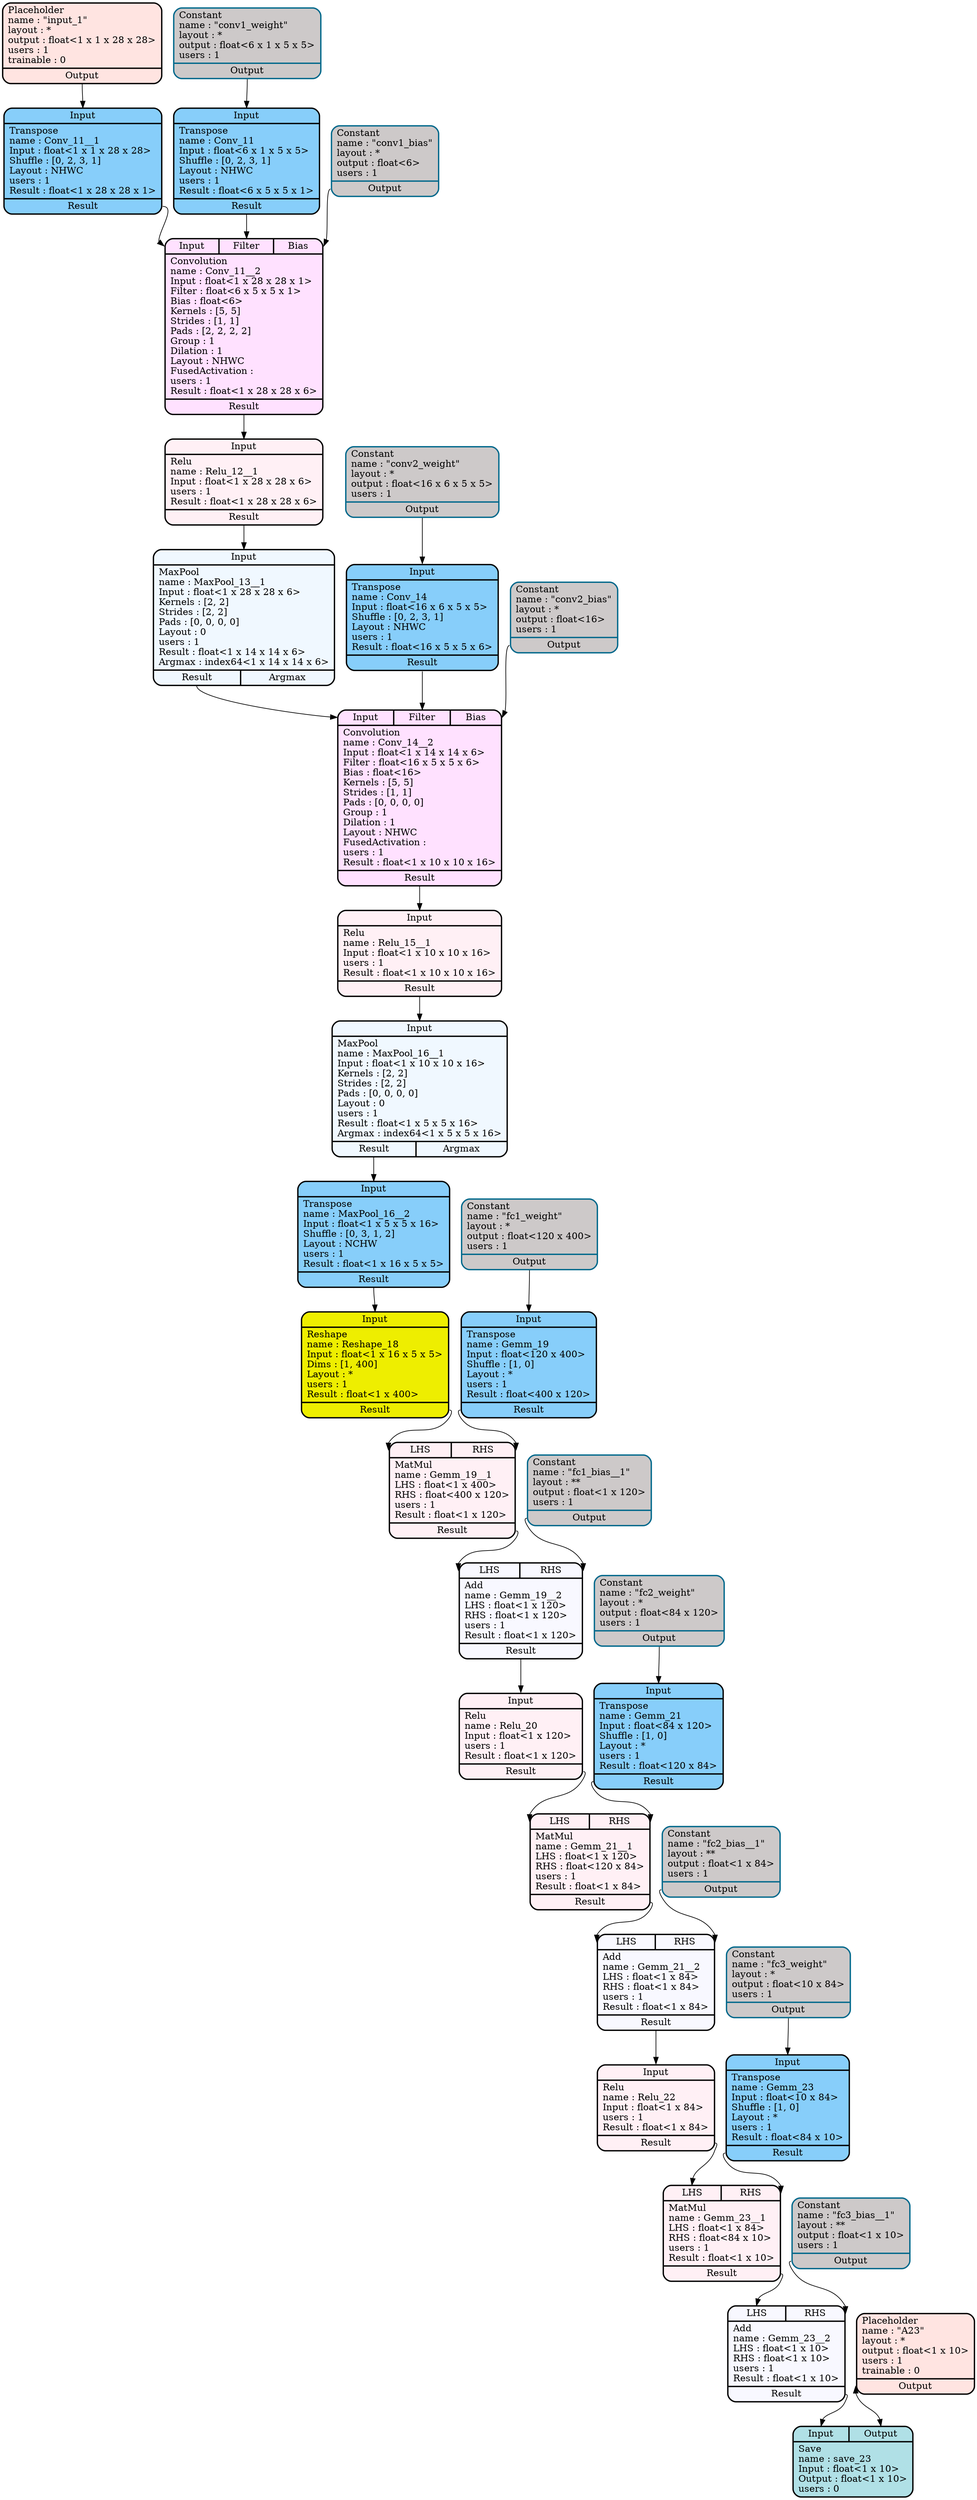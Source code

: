 digraph DAG {
	rankdir=TB;
Conv_11[
	label = "{{<Input>Input}|{Transpose\lname : Conv_11\lInput : float\<6 x 1 x 5 x 5\>\lShuffle : [0, 2, 3, 1]\lLayout : NHWC\lusers : 1\lResult : float\<6 x 5 x 5 x 1\>\l}|{<Result>Result}}"
	shape = "record"
	style="filled,rounded"
	fillcolor=LightSkyBlue
penwidth = 2];

conv1_weight[
	label = "{{Constant\lname : \"conv1_weight\"\llayout : *\loutput : float\<6 x 1 x 5 x 5\>\lusers : 1\l}|{<Output>Output}}"
	shape = "record"
	style="filled,rounded"
	fillcolor=Snow3 color=DeepSkyBlue4
penwidth = 2];

Conv_11__1[
	label = "{{<Input>Input}|{Transpose\lname : Conv_11__1\lInput : float\<1 x 1 x 28 x 28\>\lShuffle : [0, 2, 3, 1]\lLayout : NHWC\lusers : 1\lResult : float\<1 x 28 x 28 x 1\>\l}|{<Result>Result}}"
	shape = "record"
	style="filled,rounded"
	fillcolor=LightSkyBlue
penwidth = 2];

input_1[
	label = "{{Placeholder\lname : \"input_1\"\llayout : *\loutput : float\<1 x 1 x 28 x 28\>\lusers : 1\ltrainable : 0\l}|{<Output>Output}}"
	shape = "record"
	style="filled,rounded"
	fillcolor=MistyRose1
penwidth = 2];

Conv_11__2[
	label = "{{<Input>Input|<Filter>Filter|<Bias>Bias}|{Convolution\lname : Conv_11__2\lInput : float\<1 x 28 x 28 x 1\>\lFilter : float\<6 x 5 x 5 x 1\>\lBias : float\<6\>\lKernels : [5, 5]\lStrides : [1, 1]\lPads : [2, 2, 2, 2]\lGroup : 1\lDilation : 1\lLayout : NHWC\lFusedActivation : \lusers : 1\lResult : float\<1 x 28 x 28 x 6\>\l}|{<Result>Result}}"
	shape = "record"
	style="filled,rounded"
	fillcolor=Thistle1
penwidth = 2];

conv1_bias[
	label = "{{Constant\lname : \"conv1_bias\"\llayout : *\loutput : float\<6\>\lusers : 1\l}|{<Output>Output}}"
	shape = "record"
	style="filled,rounded"
	fillcolor=Snow3 color=DeepSkyBlue4
penwidth = 2];

MaxPool_13__1[
	label = "{{<Input>Input}|{MaxPool\lname : MaxPool_13__1\lInput : float\<1 x 28 x 28 x 6\>\lKernels : [2, 2]\lStrides : [2, 2]\lPads : [0, 0, 0, 0]\lLayout : 0\lusers : 1\lResult : float\<1 x 14 x 14 x 6\>\lArgmax : index64\<1 x 14 x 14 x 6\>\l}|{<Result>Result|<Argmax>Argmax}}"
	shape = "record"
	style="filled,rounded"
	fillcolor=AliceBlue
penwidth = 2];

Relu_12__1[
	label = "{{<Input>Input}|{Relu\lname : Relu_12__1\lInput : float\<1 x 28 x 28 x 6\>\lusers : 1\lResult : float\<1 x 28 x 28 x 6\>\l}|{<Result>Result}}"
	shape = "record"
	style="filled,rounded"
	fillcolor=LavenderBlush1
penwidth = 2];

Conv_14[
	label = "{{<Input>Input}|{Transpose\lname : Conv_14\lInput : float\<16 x 6 x 5 x 5\>\lShuffle : [0, 2, 3, 1]\lLayout : NHWC\lusers : 1\lResult : float\<16 x 5 x 5 x 6\>\l}|{<Result>Result}}"
	shape = "record"
	style="filled,rounded"
	fillcolor=LightSkyBlue
penwidth = 2];

conv2_weight[
	label = "{{Constant\lname : \"conv2_weight\"\llayout : *\loutput : float\<16 x 6 x 5 x 5\>\lusers : 1\l}|{<Output>Output}}"
	shape = "record"
	style="filled,rounded"
	fillcolor=Snow3 color=DeepSkyBlue4
penwidth = 2];

Conv_14__2[
	label = "{{<Input>Input|<Filter>Filter|<Bias>Bias}|{Convolution\lname : Conv_14__2\lInput : float\<1 x 14 x 14 x 6\>\lFilter : float\<16 x 5 x 5 x 6\>\lBias : float\<16\>\lKernels : [5, 5]\lStrides : [1, 1]\lPads : [0, 0, 0, 0]\lGroup : 1\lDilation : 1\lLayout : NHWC\lFusedActivation : \lusers : 1\lResult : float\<1 x 10 x 10 x 16\>\l}|{<Result>Result}}"
	shape = "record"
	style="filled,rounded"
	fillcolor=Thistle1
penwidth = 2];

conv2_bias[
	label = "{{Constant\lname : \"conv2_bias\"\llayout : *\loutput : float\<16\>\lusers : 1\l}|{<Output>Output}}"
	shape = "record"
	style="filled,rounded"
	fillcolor=Snow3 color=DeepSkyBlue4
penwidth = 2];

MaxPool_16__1[
	label = "{{<Input>Input}|{MaxPool\lname : MaxPool_16__1\lInput : float\<1 x 10 x 10 x 16\>\lKernels : [2, 2]\lStrides : [2, 2]\lPads : [0, 0, 0, 0]\lLayout : 0\lusers : 1\lResult : float\<1 x 5 x 5 x 16\>\lArgmax : index64\<1 x 5 x 5 x 16\>\l}|{<Result>Result|<Argmax>Argmax}}"
	shape = "record"
	style="filled,rounded"
	fillcolor=AliceBlue
penwidth = 2];

Relu_15__1[
	label = "{{<Input>Input}|{Relu\lname : Relu_15__1\lInput : float\<1 x 10 x 10 x 16\>\lusers : 1\lResult : float\<1 x 10 x 10 x 16\>\l}|{<Result>Result}}"
	shape = "record"
	style="filled,rounded"
	fillcolor=LavenderBlush1
penwidth = 2];

MaxPool_16__2[
	label = "{{<Input>Input}|{Transpose\lname : MaxPool_16__2\lInput : float\<1 x 5 x 5 x 16\>\lShuffle : [0, 3, 1, 2]\lLayout : NCHW\lusers : 1\lResult : float\<1 x 16 x 5 x 5\>\l}|{<Result>Result}}"
	shape = "record"
	style="filled,rounded"
	fillcolor=LightSkyBlue
penwidth = 2];

Reshape_18[
	label = "{{<Input>Input}|{Reshape\lname : Reshape_18\lInput : float\<1 x 16 x 5 x 5\>\lDims : [1, 400]\lLayout : *\lusers : 1\lResult : float\<1 x 400\>\l}|{<Result>Result}}"
	shape = "record"
	style="filled,rounded"
	fillcolor=Yellow2
penwidth = 2];

Gemm_19[
	label = "{{<Input>Input}|{Transpose\lname : Gemm_19\lInput : float\<120 x 400\>\lShuffle : [1, 0]\lLayout : *\lusers : 1\lResult : float\<400 x 120\>\l}|{<Result>Result}}"
	shape = "record"
	style="filled,rounded"
	fillcolor=LightSkyBlue
penwidth = 2];

fc1_weight[
	label = "{{Constant\lname : \"fc1_weight\"\llayout : *\loutput : float\<120 x 400\>\lusers : 1\l}|{<Output>Output}}"
	shape = "record"
	style="filled,rounded"
	fillcolor=Snow3 color=DeepSkyBlue4
penwidth = 2];

Gemm_19__1[
	label = "{{<LHS>LHS|<RHS>RHS}|{MatMul\lname : Gemm_19__1\lLHS : float\<1 x 400\>\lRHS : float\<400 x 120\>\lusers : 1\lResult : float\<1 x 120\>\l}|{<Result>Result}}"
	shape = "record"
	style="filled,rounded"
	fillcolor=LavenderBlush1
penwidth = 2];

Gemm_19__2[
	label = "{{<LHS>LHS|<RHS>RHS}|{Add\lname : Gemm_19__2\lLHS : float\<1 x 120\>\lRHS : float\<1 x 120\>\lusers : 1\lResult : float\<1 x 120\>\l}|{<Result>Result}}"
	shape = "record"
	style="filled,rounded"
	fillcolor=GhostWhite
penwidth = 2];

fc1_bias__1[
	label = "{{Constant\lname : \"fc1_bias__1\"\llayout : **\loutput : float\<1 x 120\>\lusers : 1\l}|{<Output>Output}}"
	shape = "record"
	style="filled,rounded"
	fillcolor=Snow3 color=DeepSkyBlue4
penwidth = 2];

Relu_20[
	label = "{{<Input>Input}|{Relu\lname : Relu_20\lInput : float\<1 x 120\>\lusers : 1\lResult : float\<1 x 120\>\l}|{<Result>Result}}"
	shape = "record"
	style="filled,rounded"
	fillcolor=LavenderBlush1
penwidth = 2];

Gemm_21[
	label = "{{<Input>Input}|{Transpose\lname : Gemm_21\lInput : float\<84 x 120\>\lShuffle : [1, 0]\lLayout : *\lusers : 1\lResult : float\<120 x 84\>\l}|{<Result>Result}}"
	shape = "record"
	style="filled,rounded"
	fillcolor=LightSkyBlue
penwidth = 2];

fc2_weight[
	label = "{{Constant\lname : \"fc2_weight\"\llayout : *\loutput : float\<84 x 120\>\lusers : 1\l}|{<Output>Output}}"
	shape = "record"
	style="filled,rounded"
	fillcolor=Snow3 color=DeepSkyBlue4
penwidth = 2];

Gemm_21__1[
	label = "{{<LHS>LHS|<RHS>RHS}|{MatMul\lname : Gemm_21__1\lLHS : float\<1 x 120\>\lRHS : float\<120 x 84\>\lusers : 1\lResult : float\<1 x 84\>\l}|{<Result>Result}}"
	shape = "record"
	style="filled,rounded"
	fillcolor=LavenderBlush1
penwidth = 2];

Gemm_21__2[
	label = "{{<LHS>LHS|<RHS>RHS}|{Add\lname : Gemm_21__2\lLHS : float\<1 x 84\>\lRHS : float\<1 x 84\>\lusers : 1\lResult : float\<1 x 84\>\l}|{<Result>Result}}"
	shape = "record"
	style="filled,rounded"
	fillcolor=GhostWhite
penwidth = 2];

fc2_bias__1[
	label = "{{Constant\lname : \"fc2_bias__1\"\llayout : **\loutput : float\<1 x 84\>\lusers : 1\l}|{<Output>Output}}"
	shape = "record"
	style="filled,rounded"
	fillcolor=Snow3 color=DeepSkyBlue4
penwidth = 2];

Relu_22[
	label = "{{<Input>Input}|{Relu\lname : Relu_22\lInput : float\<1 x 84\>\lusers : 1\lResult : float\<1 x 84\>\l}|{<Result>Result}}"
	shape = "record"
	style="filled,rounded"
	fillcolor=LavenderBlush1
penwidth = 2];

Gemm_23[
	label = "{{<Input>Input}|{Transpose\lname : Gemm_23\lInput : float\<10 x 84\>\lShuffle : [1, 0]\lLayout : *\lusers : 1\lResult : float\<84 x 10\>\l}|{<Result>Result}}"
	shape = "record"
	style="filled,rounded"
	fillcolor=LightSkyBlue
penwidth = 2];

fc3_weight[
	label = "{{Constant\lname : \"fc3_weight\"\llayout : *\loutput : float\<10 x 84\>\lusers : 1\l}|{<Output>Output}}"
	shape = "record"
	style="filled,rounded"
	fillcolor=Snow3 color=DeepSkyBlue4
penwidth = 2];

Gemm_23__1[
	label = "{{<LHS>LHS|<RHS>RHS}|{MatMul\lname : Gemm_23__1\lLHS : float\<1 x 84\>\lRHS : float\<84 x 10\>\lusers : 1\lResult : float\<1 x 10\>\l}|{<Result>Result}}"
	shape = "record"
	style="filled,rounded"
	fillcolor=LavenderBlush1
penwidth = 2];

Gemm_23__2[
	label = "{{<LHS>LHS|<RHS>RHS}|{Add\lname : Gemm_23__2\lLHS : float\<1 x 10\>\lRHS : float\<1 x 10\>\lusers : 1\lResult : float\<1 x 10\>\l}|{<Result>Result}}"
	shape = "record"
	style="filled,rounded"
	fillcolor=GhostWhite
penwidth = 2];

fc3_bias__1[
	label = "{{Constant\lname : \"fc3_bias__1\"\llayout : **\loutput : float\<1 x 10\>\lusers : 1\l}|{<Output>Output}}"
	shape = "record"
	style="filled,rounded"
	fillcolor=Snow3 color=DeepSkyBlue4
penwidth = 2];

save_23[
	label = "{{<Input>Input|<Output>Output}|{Save\lname : save_23\lInput : float\<1 x 10\>\lOutput : float\<1 x 10\>\lusers : 0\l}}"
	shape = "record"
	style="filled,rounded"
	fillcolor=PowderBlue
penwidth = 2];

A23[
	label = "{{Placeholder\lname : \"A23\"\llayout : *\loutput : float\<1 x 10\>\lusers : 1\ltrainable : 0\l}|{<Output>Output}}"
	shape = "record"
	style="filled,rounded"
	fillcolor=MistyRose1
penwidth = 2];

A23:Output -> save_23:Output [dir="both"];
Gemm_23__1:Result -> Gemm_23__2:LHS;
Relu_22:Result -> Gemm_23__1:LHS;
Gemm_21__2:Result -> Relu_22:Input;
Gemm_21__1:Result -> Gemm_21__2:LHS;
Gemm_21:Result -> Gemm_21__1:RHS;
Gemm_23__2:Result -> save_23:Input;
fc2_weight:Output -> Gemm_21:Input;
Gemm_19__2:Result -> Relu_20:Input;
Gemm_19:Result -> Gemm_19__1:RHS;
Reshape_18:Result -> Gemm_19__1:LHS;
Relu_12__1:Result -> MaxPool_13__1:Input;
conv1_bias:Output -> Conv_11__2:Bias;
conv2_bias:Output -> Conv_14__2:Bias;
Conv_11:Result -> Conv_11__2:Filter;
Conv_11__1:Result -> Conv_11__2:Input;
conv1_weight:Output -> Conv_11:Input;
Relu_20:Result -> Gemm_21__1:LHS;
fc1_bias__1:Output -> Gemm_19__2:RHS;
input_1:Output -> Conv_11__1:Input;
Gemm_23:Result -> Gemm_23__1:RHS;
Relu_15__1:Result -> MaxPool_16__1:Input;
Conv_11__2:Result -> Relu_12__1:Input;
Gemm_19__1:Result -> Gemm_19__2:LHS;
fc1_weight:Output -> Gemm_19:Input;
MaxPool_13__1:Result -> Conv_14__2:Input;
fc3_bias__1:Output -> Gemm_23__2:RHS;
Conv_14:Result -> Conv_14__2:Filter;
fc3_weight:Output -> Gemm_23:Input;
fc2_bias__1:Output -> Gemm_21__2:RHS;
conv2_weight:Output -> Conv_14:Input;
Conv_14__2:Result -> Relu_15__1:Input;
MaxPool_16__1:Result -> MaxPool_16__2:Input;
MaxPool_16__2:Result -> Reshape_18:Input;
}